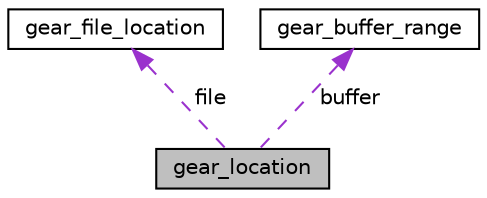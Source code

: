 digraph "gear_location"
{
  edge [fontname="Helvetica",fontsize="10",labelfontname="Helvetica",labelfontsize="10"];
  node [fontname="Helvetica",fontsize="10",shape=record];
  Node1 [label="gear_location",height=0.2,width=0.4,color="black", fillcolor="grey75", style="filled", fontcolor="black"];
  Node2 -> Node1 [dir="back",color="darkorchid3",fontsize="10",style="dashed",label=" file" ,fontname="Helvetica"];
  Node2 [label="gear_file_location",height=0.2,width=0.4,color="black", fillcolor="white", style="filled",URL="$structgear__file__location.html",tooltip="Location described in terms of a source file. "];
  Node3 -> Node1 [dir="back",color="darkorchid3",fontsize="10",style="dashed",label=" buffer" ,fontname="Helvetica"];
  Node3 [label="gear_buffer_range",height=0.2,width=0.4,color="black", fillcolor="white", style="filled",URL="$structgear__buffer__range.html",tooltip="Location described in terms of a character buffer. "];
}
